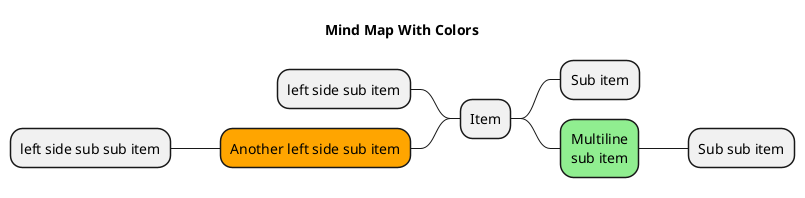 @startmindmap MindMaColors

title Mind Map With Colors

* Item
** Sub item
**[#lightgreen]:Multiline
sub item;
*** Sub sub item

left side

** left side sub item
**[#orange] Another left side sub item
*** left side sub sub item

' NOTES:
' - no space before :
@endmindmap
